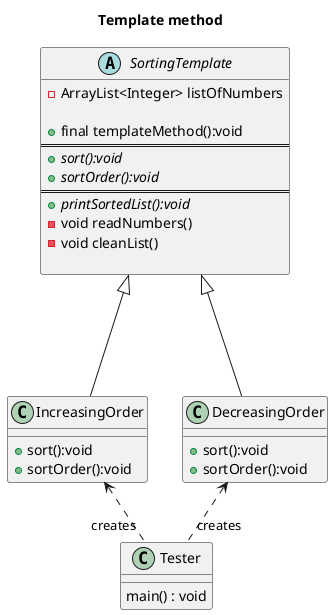 @startuml

title  Template method

abstract class SortingTemplate {
	-ArrayList<Integer> listOfNumbers

	+final templateMethod():void
	==
	+{abstract} sort():void
	+{abstract} sortOrder():void
	==
	+{abstract} printSortedList():void
	-void readNumbers()
	-void cleanList()

}

class DecreasingOrder{
    +sort():void
    +sortOrder():void
}

class IncreasingOrder{
    + sort():void
    + sortOrder():void
}

SortingTemplate<|--down- DecreasingOrder


SortingTemplate<|--down- IncreasingOrder


class Tester {
    main() : void
}

Tester "creates"  -up.>DecreasingOrder
Tester "creates"  -up.> IncreasingOrder
@enduml